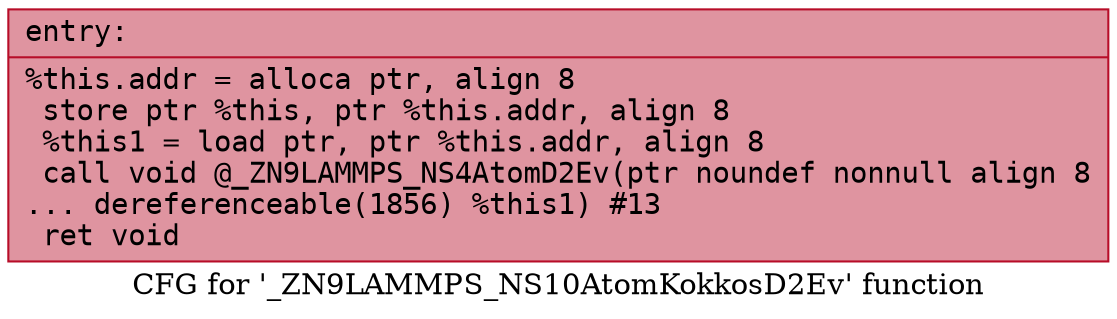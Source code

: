 digraph "CFG for '_ZN9LAMMPS_NS10AtomKokkosD2Ev' function" {
	label="CFG for '_ZN9LAMMPS_NS10AtomKokkosD2Ev' function";

	Node0x56403e9ec110 [shape=record,color="#b70d28ff", style=filled, fillcolor="#b70d2870" fontname="Courier",label="{entry:\l|  %this.addr = alloca ptr, align 8\l  store ptr %this, ptr %this.addr, align 8\l  %this1 = load ptr, ptr %this.addr, align 8\l  call void @_ZN9LAMMPS_NS4AtomD2Ev(ptr noundef nonnull align 8\l... dereferenceable(1856) %this1) #13\l  ret void\l}"];
}
